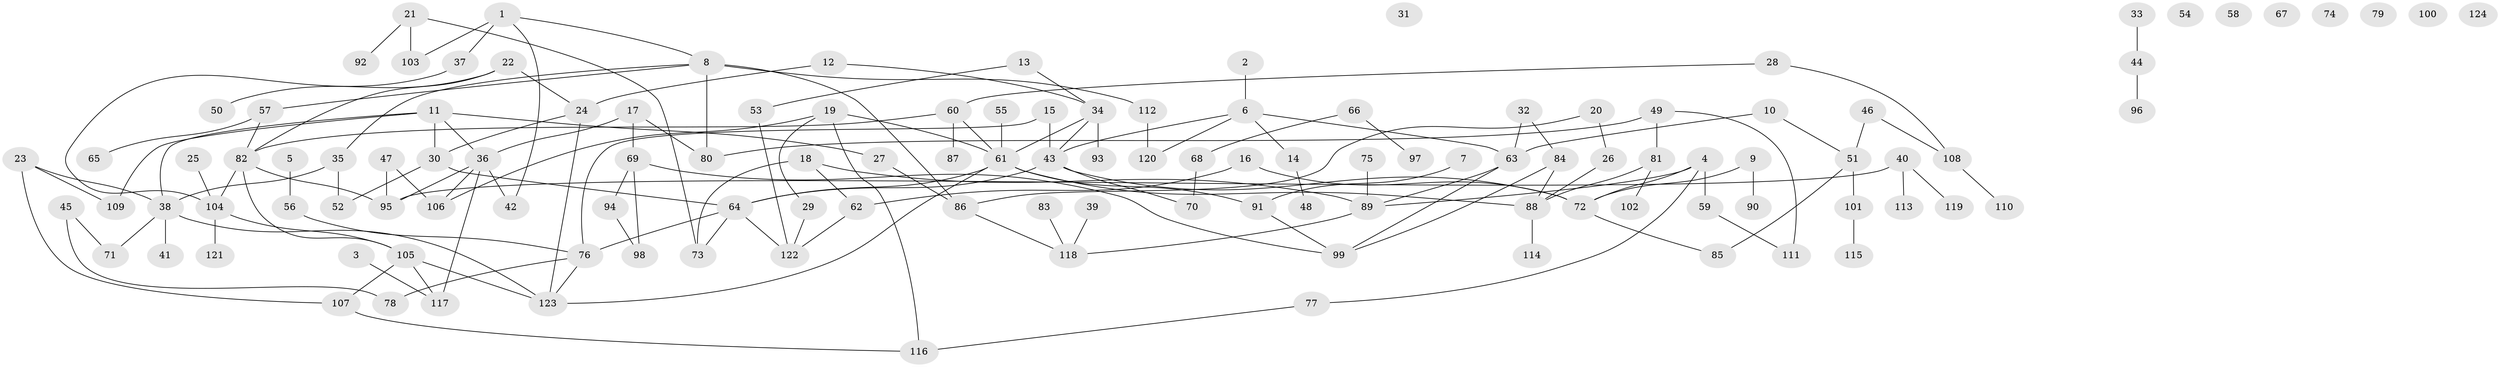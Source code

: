 // coarse degree distribution, {4: 0.11627906976744186, 2: 0.27906976744186046, 1: 0.22093023255813954, 8: 0.03488372093023256, 5: 0.09302325581395349, 10: 0.011627906976744186, 3: 0.10465116279069768, 0: 0.09302325581395349, 9: 0.023255813953488372, 6: 0.023255813953488372}
// Generated by graph-tools (version 1.1) at 2025/23/03/03/25 07:23:27]
// undirected, 124 vertices, 157 edges
graph export_dot {
graph [start="1"]
  node [color=gray90,style=filled];
  1;
  2;
  3;
  4;
  5;
  6;
  7;
  8;
  9;
  10;
  11;
  12;
  13;
  14;
  15;
  16;
  17;
  18;
  19;
  20;
  21;
  22;
  23;
  24;
  25;
  26;
  27;
  28;
  29;
  30;
  31;
  32;
  33;
  34;
  35;
  36;
  37;
  38;
  39;
  40;
  41;
  42;
  43;
  44;
  45;
  46;
  47;
  48;
  49;
  50;
  51;
  52;
  53;
  54;
  55;
  56;
  57;
  58;
  59;
  60;
  61;
  62;
  63;
  64;
  65;
  66;
  67;
  68;
  69;
  70;
  71;
  72;
  73;
  74;
  75;
  76;
  77;
  78;
  79;
  80;
  81;
  82;
  83;
  84;
  85;
  86;
  87;
  88;
  89;
  90;
  91;
  92;
  93;
  94;
  95;
  96;
  97;
  98;
  99;
  100;
  101;
  102;
  103;
  104;
  105;
  106;
  107;
  108;
  109;
  110;
  111;
  112;
  113;
  114;
  115;
  116;
  117;
  118;
  119;
  120;
  121;
  122;
  123;
  124;
  1 -- 8;
  1 -- 37;
  1 -- 42;
  1 -- 103;
  2 -- 6;
  3 -- 117;
  4 -- 59;
  4 -- 72;
  4 -- 77;
  4 -- 89;
  5 -- 56;
  6 -- 14;
  6 -- 43;
  6 -- 63;
  6 -- 120;
  7 -- 91;
  8 -- 35;
  8 -- 57;
  8 -- 80;
  8 -- 86;
  8 -- 112;
  9 -- 72;
  9 -- 90;
  10 -- 51;
  10 -- 63;
  11 -- 27;
  11 -- 30;
  11 -- 36;
  11 -- 38;
  11 -- 109;
  12 -- 24;
  12 -- 34;
  13 -- 34;
  13 -- 53;
  14 -- 48;
  15 -- 43;
  15 -- 76;
  16 -- 62;
  16 -- 72;
  17 -- 36;
  17 -- 69;
  17 -- 80;
  18 -- 62;
  18 -- 73;
  18 -- 89;
  19 -- 29;
  19 -- 61;
  19 -- 106;
  19 -- 116;
  20 -- 26;
  20 -- 86;
  21 -- 73;
  21 -- 92;
  21 -- 103;
  22 -- 24;
  22 -- 50;
  22 -- 82;
  23 -- 38;
  23 -- 107;
  23 -- 109;
  24 -- 30;
  24 -- 123;
  25 -- 104;
  26 -- 88;
  27 -- 86;
  28 -- 60;
  28 -- 108;
  29 -- 122;
  30 -- 52;
  30 -- 64;
  32 -- 63;
  32 -- 84;
  33 -- 44;
  34 -- 43;
  34 -- 61;
  34 -- 93;
  35 -- 38;
  35 -- 52;
  36 -- 42;
  36 -- 95;
  36 -- 106;
  36 -- 117;
  37 -- 104;
  38 -- 41;
  38 -- 71;
  38 -- 123;
  39 -- 118;
  40 -- 95;
  40 -- 113;
  40 -- 119;
  43 -- 64;
  43 -- 70;
  43 -- 72;
  44 -- 96;
  45 -- 71;
  45 -- 78;
  46 -- 51;
  46 -- 108;
  47 -- 95;
  47 -- 106;
  49 -- 80;
  49 -- 81;
  49 -- 111;
  51 -- 85;
  51 -- 101;
  53 -- 122;
  55 -- 61;
  56 -- 76;
  57 -- 65;
  57 -- 82;
  59 -- 111;
  60 -- 61;
  60 -- 82;
  60 -- 87;
  61 -- 64;
  61 -- 88;
  61 -- 91;
  61 -- 123;
  62 -- 122;
  63 -- 89;
  63 -- 99;
  64 -- 73;
  64 -- 76;
  64 -- 122;
  66 -- 68;
  66 -- 97;
  68 -- 70;
  69 -- 94;
  69 -- 98;
  69 -- 99;
  72 -- 85;
  75 -- 89;
  76 -- 78;
  76 -- 123;
  77 -- 116;
  81 -- 88;
  81 -- 102;
  82 -- 95;
  82 -- 104;
  82 -- 105;
  83 -- 118;
  84 -- 88;
  84 -- 99;
  86 -- 118;
  88 -- 114;
  89 -- 118;
  91 -- 99;
  94 -- 98;
  101 -- 115;
  104 -- 105;
  104 -- 121;
  105 -- 107;
  105 -- 117;
  105 -- 123;
  107 -- 116;
  108 -- 110;
  112 -- 120;
}
